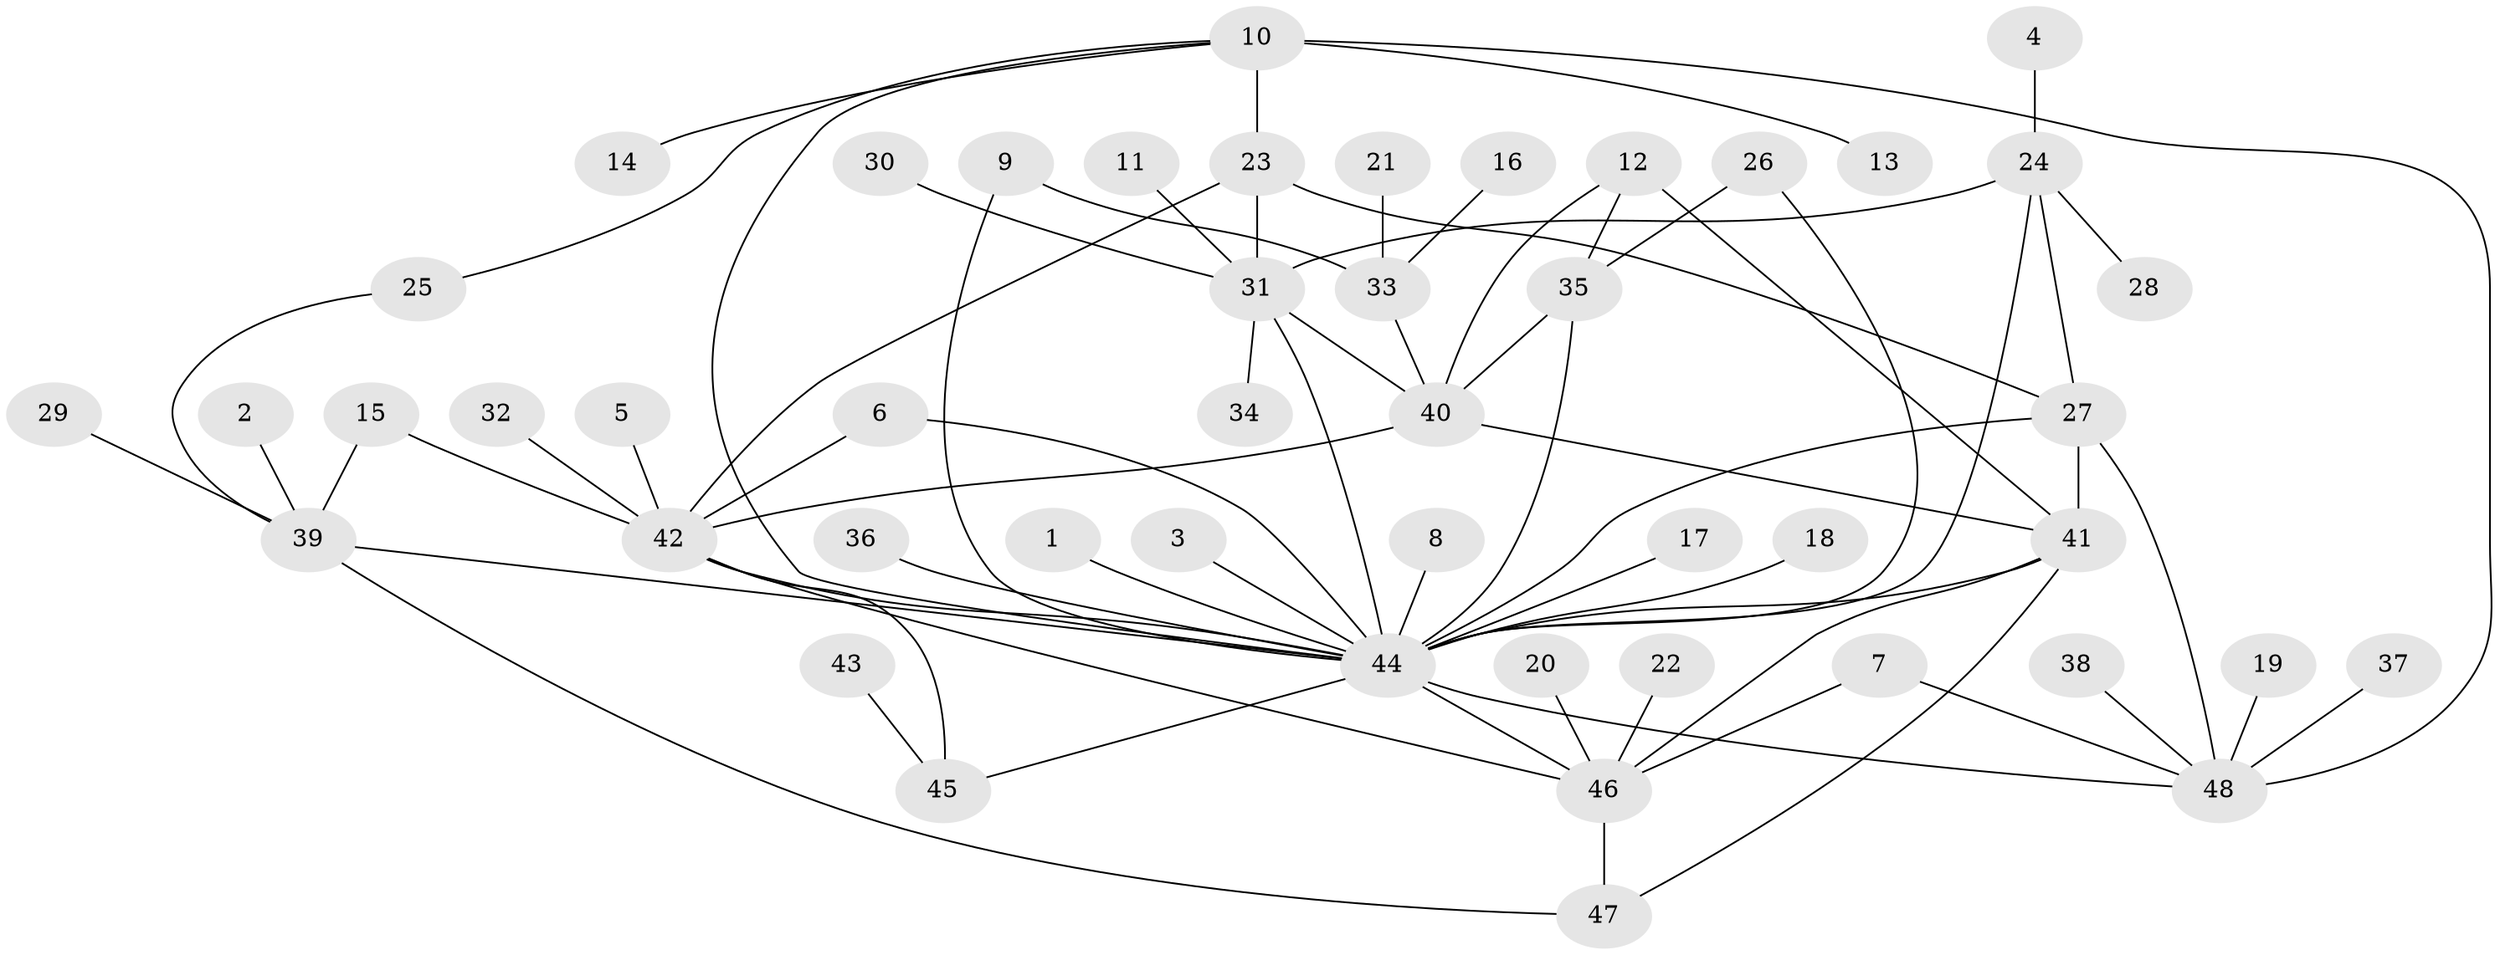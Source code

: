 // original degree distribution, {8: 0.021739130434782608, 28: 0.010869565217391304, 7: 0.03260869565217391, 3: 0.08695652173913043, 1: 0.45652173913043476, 2: 0.2391304347826087, 5: 0.043478260869565216, 13: 0.010869565217391304, 6: 0.021739130434782608, 4: 0.07608695652173914}
// Generated by graph-tools (version 1.1) at 2025/49/03/09/25 03:49:49]
// undirected, 48 vertices, 71 edges
graph export_dot {
graph [start="1"]
  node [color=gray90,style=filled];
  1;
  2;
  3;
  4;
  5;
  6;
  7;
  8;
  9;
  10;
  11;
  12;
  13;
  14;
  15;
  16;
  17;
  18;
  19;
  20;
  21;
  22;
  23;
  24;
  25;
  26;
  27;
  28;
  29;
  30;
  31;
  32;
  33;
  34;
  35;
  36;
  37;
  38;
  39;
  40;
  41;
  42;
  43;
  44;
  45;
  46;
  47;
  48;
  1 -- 44 [weight=1.0];
  2 -- 39 [weight=1.0];
  3 -- 44 [weight=1.0];
  4 -- 24 [weight=1.0];
  5 -- 42 [weight=1.0];
  6 -- 42 [weight=1.0];
  6 -- 44 [weight=1.0];
  7 -- 46 [weight=1.0];
  7 -- 48 [weight=1.0];
  8 -- 44 [weight=1.0];
  9 -- 33 [weight=1.0];
  9 -- 44 [weight=1.0];
  10 -- 13 [weight=1.0];
  10 -- 14 [weight=1.0];
  10 -- 23 [weight=1.0];
  10 -- 25 [weight=1.0];
  10 -- 44 [weight=1.0];
  10 -- 48 [weight=2.0];
  11 -- 31 [weight=1.0];
  12 -- 35 [weight=1.0];
  12 -- 40 [weight=1.0];
  12 -- 41 [weight=1.0];
  15 -- 39 [weight=1.0];
  15 -- 42 [weight=1.0];
  16 -- 33 [weight=1.0];
  17 -- 44 [weight=1.0];
  18 -- 44 [weight=1.0];
  19 -- 48 [weight=1.0];
  20 -- 46 [weight=1.0];
  21 -- 33 [weight=1.0];
  22 -- 46 [weight=1.0];
  23 -- 27 [weight=1.0];
  23 -- 31 [weight=1.0];
  23 -- 42 [weight=1.0];
  24 -- 27 [weight=1.0];
  24 -- 28 [weight=1.0];
  24 -- 31 [weight=1.0];
  24 -- 44 [weight=1.0];
  25 -- 39 [weight=1.0];
  26 -- 35 [weight=1.0];
  26 -- 44 [weight=1.0];
  27 -- 41 [weight=1.0];
  27 -- 44 [weight=1.0];
  27 -- 48 [weight=1.0];
  29 -- 39 [weight=1.0];
  30 -- 31 [weight=1.0];
  31 -- 34 [weight=1.0];
  31 -- 40 [weight=1.0];
  31 -- 44 [weight=1.0];
  32 -- 42 [weight=1.0];
  33 -- 40 [weight=1.0];
  35 -- 40 [weight=1.0];
  35 -- 44 [weight=2.0];
  36 -- 44 [weight=1.0];
  37 -- 48 [weight=1.0];
  38 -- 48 [weight=1.0];
  39 -- 44 [weight=1.0];
  39 -- 47 [weight=1.0];
  40 -- 41 [weight=1.0];
  40 -- 42 [weight=1.0];
  41 -- 44 [weight=1.0];
  41 -- 46 [weight=1.0];
  41 -- 47 [weight=1.0];
  42 -- 44 [weight=2.0];
  42 -- 45 [weight=1.0];
  42 -- 46 [weight=1.0];
  43 -- 45 [weight=1.0];
  44 -- 45 [weight=1.0];
  44 -- 46 [weight=1.0];
  44 -- 48 [weight=1.0];
  46 -- 47 [weight=1.0];
}
